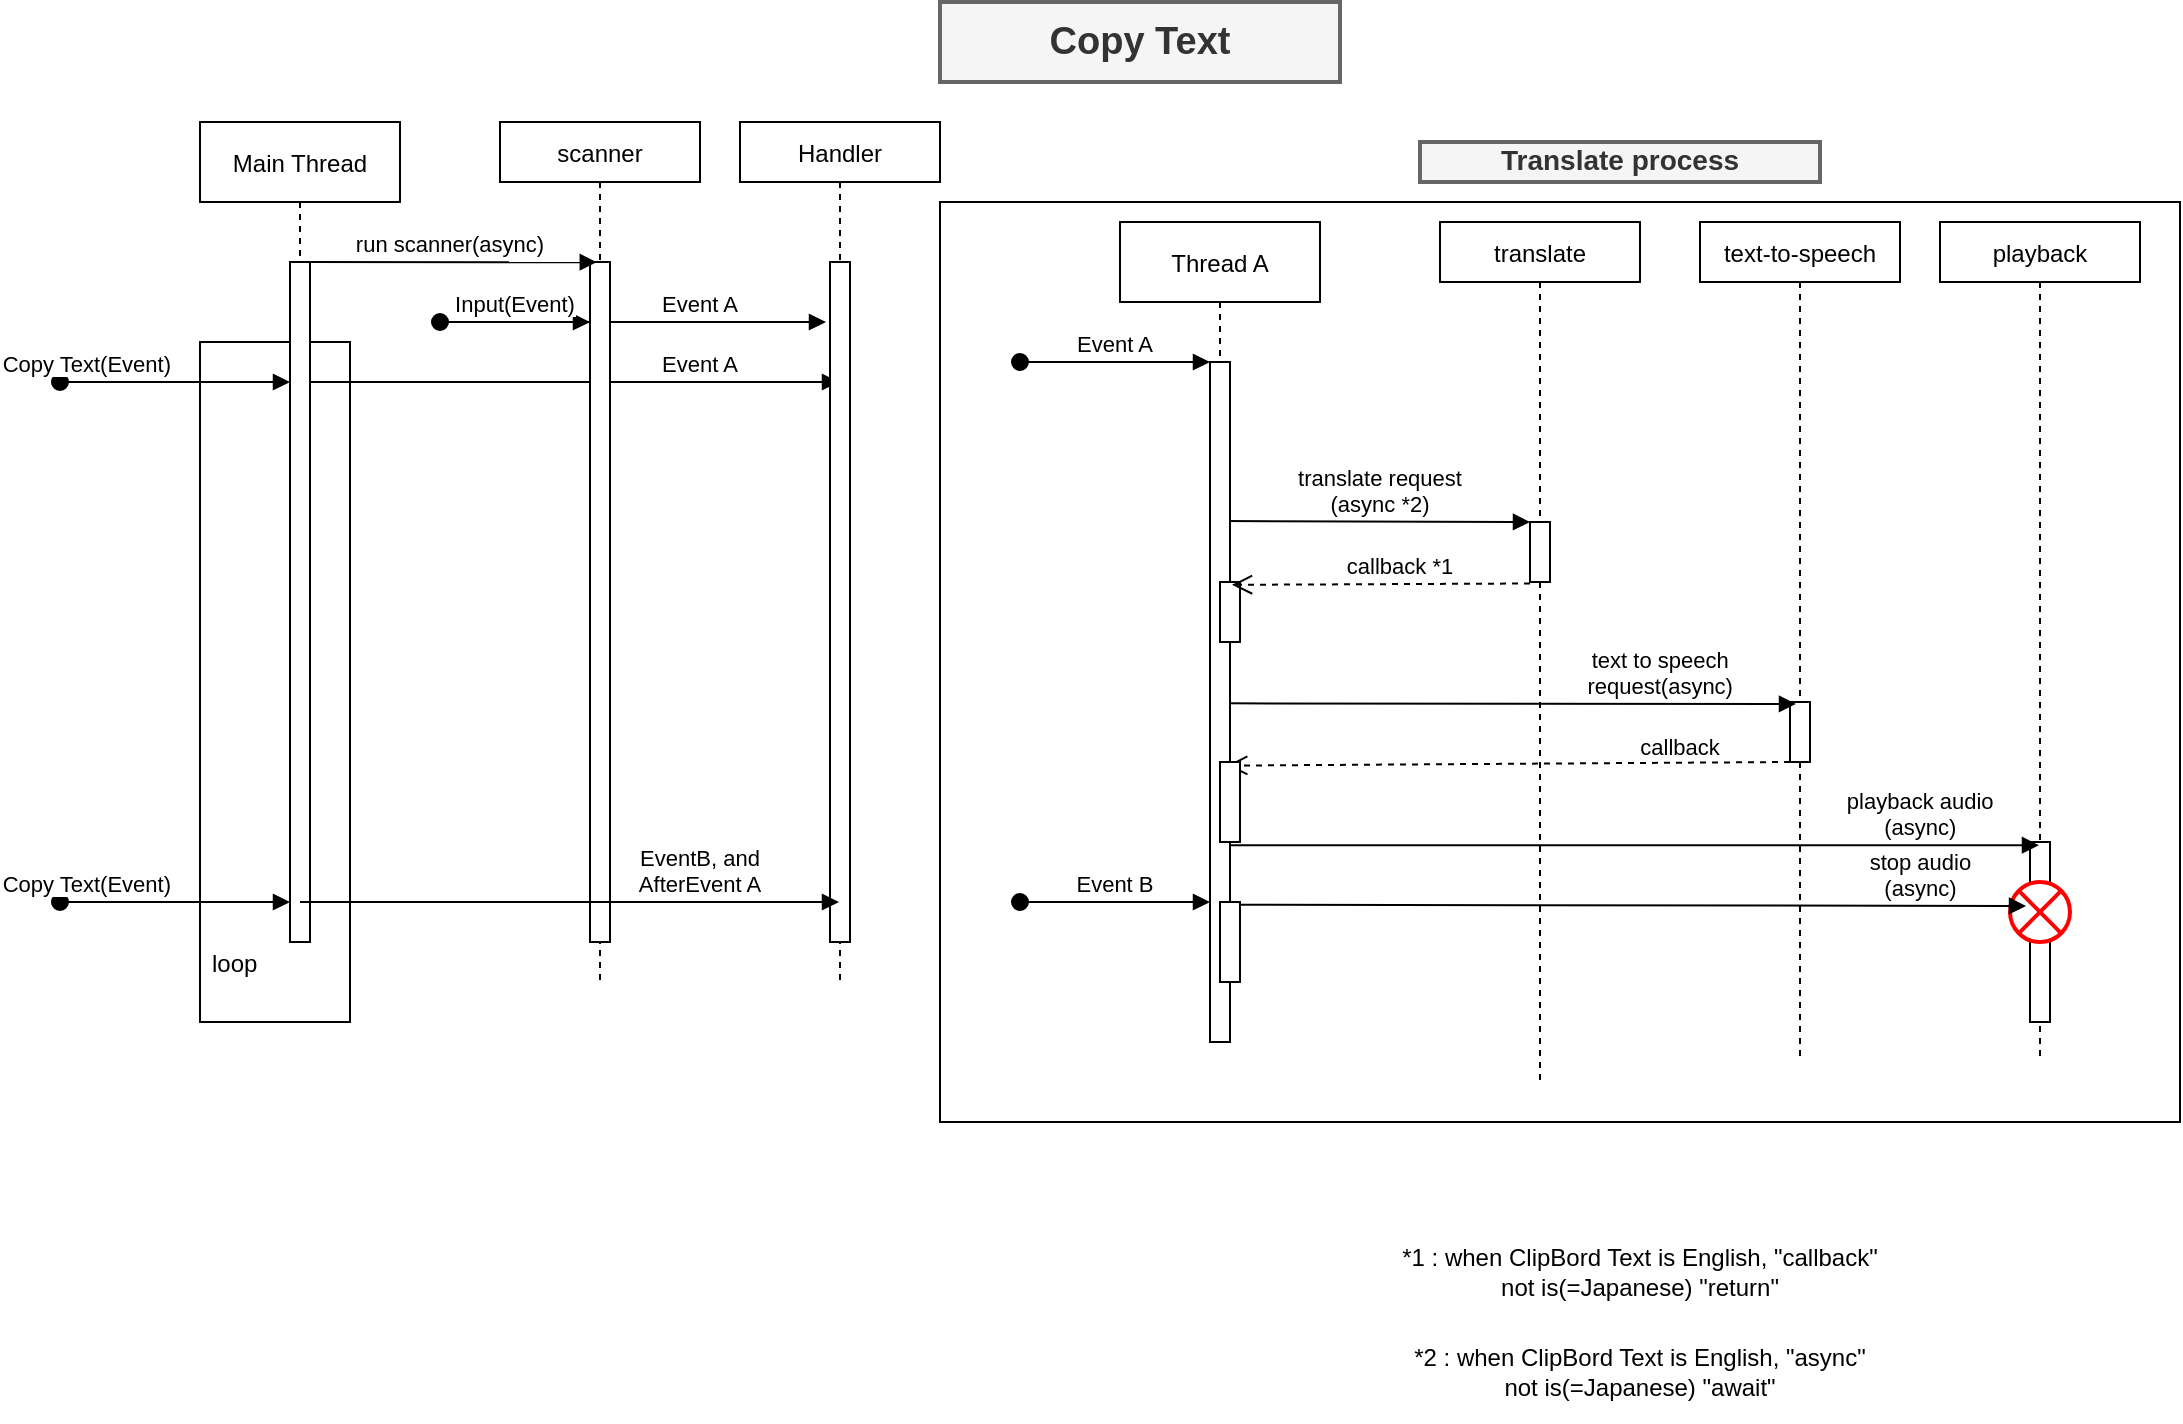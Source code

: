 <mxfile version="14.6.12" type="github">
  <diagram id="kgpKYQtTHZ0yAKxKKP6v" name="Page-1">
    <mxGraphModel dx="2321" dy="645" grid="1" gridSize="10" guides="1" tooltips="1" connect="1" arrows="1" fold="1" page="1" pageScale="1" pageWidth="1100" pageHeight="1700" math="0" shadow="0">
      <root>
        <mxCell id="0" />
        <mxCell id="1" parent="0" />
        <mxCell id="DdBkpnrWH0R67vEJvfOl-33" value="Event A" style="verticalAlign=bottom;endArrow=block;shadow=0;strokeWidth=1;align=center;exitX=0.7;exitY=0.234;exitDx=0;exitDy=0;exitPerimeter=0;" edge="1" parent="1">
          <mxGeometry x="-0.029" relative="1" as="geometry">
            <mxPoint x="-239.5" y="180" as="sourcePoint" />
            <mxPoint x="-117" y="180" as="targetPoint" />
            <mxPoint as="offset" />
          </mxGeometry>
        </mxCell>
        <mxCell id="DdBkpnrWH0R67vEJvfOl-28" value="Event A" style="verticalAlign=bottom;endArrow=block;shadow=0;strokeWidth=1;align=center;exitX=0.7;exitY=0.234;exitDx=0;exitDy=0;exitPerimeter=0;" edge="1" parent="1" target="DdBkpnrWH0R67vEJvfOl-26">
          <mxGeometry x="0.484" relative="1" as="geometry">
            <mxPoint x="-380" y="210.0" as="sourcePoint" />
            <mxPoint x="-227" y="210.44" as="targetPoint" />
            <mxPoint as="offset" />
          </mxGeometry>
        </mxCell>
        <mxCell id="DdBkpnrWH0R67vEJvfOl-20" value="" style="verticalLabelPosition=bottom;verticalAlign=top;html=1;shape=mxgraph.basic.rect;fillColor2=none;strokeWidth=1;size=20;indent=5;shadow=0;fontSize=19;fillColor=none;" vertex="1" parent="1">
          <mxGeometry x="-60" y="120" width="620" height="460" as="geometry" />
        </mxCell>
        <mxCell id="JTx4G79-5E-FjnBDEjon-37" value="playback" style="shape=umlLifeline;perimeter=lifelinePerimeter;container=1;collapsible=0;recursiveResize=0;rounded=0;shadow=0;strokeWidth=1;size=30;" parent="1" vertex="1">
          <mxGeometry x="440" y="130" width="100" height="420" as="geometry" />
        </mxCell>
        <mxCell id="JTx4G79-5E-FjnBDEjon-38" value="" style="points=[];perimeter=orthogonalPerimeter;rounded=0;shadow=0;strokeWidth=1;" parent="JTx4G79-5E-FjnBDEjon-37" vertex="1">
          <mxGeometry x="45" y="310" width="10" height="90" as="geometry" />
        </mxCell>
        <mxCell id="JTx4G79-5E-FjnBDEjon-69" value="" style="shape=sumEllipse;perimeter=ellipsePerimeter;whiteSpace=wrap;html=1;backgroundOutline=1;shadow=0;fontSize=12;strokeWidth=2;align=left;sketch=0;strokeColor=#FF0000;" parent="JTx4G79-5E-FjnBDEjon-37" vertex="1">
          <mxGeometry x="35" y="330" width="30" height="30" as="geometry" />
        </mxCell>
        <mxCell id="JTx4G79-5E-FjnBDEjon-15" value="" style="verticalLabelPosition=bottom;verticalAlign=top;html=1;shape=mxgraph.basic.rect;fillColor2=none;strokeWidth=1;size=20;indent=5;shadow=0;fontSize=19;fillColor=none;" parent="1" vertex="1">
          <mxGeometry x="-430" y="190" width="75" height="340" as="geometry" />
        </mxCell>
        <mxCell id="3nuBFxr9cyL0pnOWT2aG-1" value="Main Thread" style="shape=umlLifeline;perimeter=lifelinePerimeter;container=1;collapsible=0;recursiveResize=0;rounded=0;shadow=0;strokeWidth=1;" parent="1" vertex="1">
          <mxGeometry x="-430" y="80" width="100" height="410" as="geometry" />
        </mxCell>
        <mxCell id="3nuBFxr9cyL0pnOWT2aG-2" value="" style="points=[];perimeter=orthogonalPerimeter;rounded=0;shadow=0;strokeWidth=1;" parent="3nuBFxr9cyL0pnOWT2aG-1" vertex="1">
          <mxGeometry x="45" y="70" width="10" height="340" as="geometry" />
        </mxCell>
        <mxCell id="3nuBFxr9cyL0pnOWT2aG-3" value="Copy Text(Event)" style="verticalAlign=bottom;startArrow=oval;endArrow=block;startSize=8;shadow=0;strokeWidth=1;align=right;" parent="3nuBFxr9cyL0pnOWT2aG-1" target="3nuBFxr9cyL0pnOWT2aG-2" edge="1">
          <mxGeometry relative="1" as="geometry">
            <mxPoint x="-70" y="130" as="sourcePoint" />
          </mxGeometry>
        </mxCell>
        <mxCell id="3nuBFxr9cyL0pnOWT2aG-5" value="translate" style="shape=umlLifeline;perimeter=lifelinePerimeter;container=1;collapsible=0;recursiveResize=0;rounded=0;shadow=0;strokeWidth=1;size=30;" parent="1" vertex="1">
          <mxGeometry x="190" y="130" width="100" height="430" as="geometry" />
        </mxCell>
        <mxCell id="3nuBFxr9cyL0pnOWT2aG-6" value="" style="points=[];perimeter=orthogonalPerimeter;rounded=0;shadow=0;strokeWidth=1;" parent="3nuBFxr9cyL0pnOWT2aG-5" vertex="1">
          <mxGeometry x="45" y="150" width="10" height="30" as="geometry" />
        </mxCell>
        <mxCell id="3nuBFxr9cyL0pnOWT2aG-8" value="translate request&#xa;(async *2)" style="verticalAlign=bottom;endArrow=block;entryX=0;entryY=0;shadow=0;strokeWidth=1;align=center;exitX=0.7;exitY=0.234;exitDx=0;exitDy=0;exitPerimeter=0;" parent="1" source="DdBkpnrWH0R67vEJvfOl-14" target="3nuBFxr9cyL0pnOWT2aG-6" edge="1">
          <mxGeometry x="0.02" relative="1" as="geometry">
            <mxPoint x="-125" y="270" as="sourcePoint" />
            <mxPoint as="offset" />
          </mxGeometry>
        </mxCell>
        <mxCell id="JTx4G79-5E-FjnBDEjon-1" value="text-to-speech" style="shape=umlLifeline;perimeter=lifelinePerimeter;container=1;collapsible=0;recursiveResize=0;rounded=0;shadow=0;strokeWidth=1;size=30;" parent="1" vertex="1">
          <mxGeometry x="320" y="130" width="100" height="420" as="geometry" />
        </mxCell>
        <mxCell id="JTx4G79-5E-FjnBDEjon-11" value="" style="points=[];perimeter=orthogonalPerimeter;rounded=0;shadow=0;strokeWidth=1;" parent="JTx4G79-5E-FjnBDEjon-1" vertex="1">
          <mxGeometry x="45" y="240" width="10" height="30" as="geometry" />
        </mxCell>
        <mxCell id="JTx4G79-5E-FjnBDEjon-5" value="Translate process" style="text;html=1;strokeColor=#666666;fillColor=#f5f5f5;align=center;verticalAlign=bottom;whiteSpace=wrap;rounded=0;strokeWidth=2;perimeterSpacing=0;shadow=0;fontSize=14;fontStyle=1;fontColor=#333333;" parent="1" vertex="1">
          <mxGeometry x="180" y="90" width="200" height="20" as="geometry" />
        </mxCell>
        <mxCell id="JTx4G79-5E-FjnBDEjon-10" value="text to speech &#xa;request(async)" style="verticalAlign=bottom;endArrow=block;shadow=0;strokeWidth=1;entryX=0.3;entryY=0.033;entryDx=0;entryDy=0;entryPerimeter=0;align=center;exitX=0.536;exitY=0.587;exitDx=0;exitDy=0;exitPerimeter=0;" parent="1" source="DdBkpnrWH0R67vEJvfOl-13" target="JTx4G79-5E-FjnBDEjon-11" edge="1">
          <mxGeometry x="0.522" relative="1" as="geometry">
            <mxPoint x="-170" y="371" as="sourcePoint" />
            <mxPoint x="-10" y="330" as="targetPoint" />
            <mxPoint as="offset" />
          </mxGeometry>
        </mxCell>
        <mxCell id="JTx4G79-5E-FjnBDEjon-14" value="callback" style="verticalAlign=bottom;endArrow=open;dashed=1;endSize=8;shadow=0;strokeWidth=1;exitX=0;exitY=1;exitDx=0;exitDy=0;exitPerimeter=0;align=center;entryX=0.36;entryY=0.045;entryDx=0;entryDy=0;entryPerimeter=0;" parent="1" source="JTx4G79-5E-FjnBDEjon-11" target="DdBkpnrWH0R67vEJvfOl-16" edge="1">
          <mxGeometry x="-0.609" y="1" relative="1" as="geometry">
            <mxPoint x="-110" y="400" as="targetPoint" />
            <mxPoint x="-15" y="380.75" as="sourcePoint" />
            <Array as="points" />
            <mxPoint as="offset" />
          </mxGeometry>
        </mxCell>
        <mxCell id="JTx4G79-5E-FjnBDEjon-17" value="loop" style="text;strokeColor=none;fillColor=none;align=left;verticalAlign=middle;spacingLeft=4;spacingRight=4;overflow=hidden;rotatable=0;points=[[0,0.5],[1,0.5]];portConstraint=eastwest;shadow=0;fontSize=12;horizontal=1;" parent="1" vertex="1">
          <mxGeometry x="-430" y="490" width="60" height="20" as="geometry" />
        </mxCell>
        <mxCell id="JTx4G79-5E-FjnBDEjon-39" value="playback audio&#xa;(async)" style="verticalAlign=bottom;endArrow=block;shadow=0;strokeWidth=1;exitX=0.496;exitY=0.76;exitDx=0;exitDy=0;exitPerimeter=0;align=center;" parent="1" source="DdBkpnrWH0R67vEJvfOl-13" target="JTx4G79-5E-FjnBDEjon-37" edge="1">
          <mxGeometry x="0.71" relative="1" as="geometry">
            <mxPoint x="-220" y="440" as="sourcePoint" />
            <mxPoint x="239.5" y="440" as="targetPoint" />
            <mxPoint as="offset" />
          </mxGeometry>
        </mxCell>
        <mxCell id="JTx4G79-5E-FjnBDEjon-67" value="stop audio&#xa;(async)" style="verticalAlign=bottom;endArrow=block;shadow=0;strokeWidth=1;entryX=0.267;entryY=0.4;entryDx=0;entryDy=0;entryPerimeter=0;align=center;exitX=1.02;exitY=0.798;exitDx=0;exitDy=0;exitPerimeter=0;" parent="1" source="DdBkpnrWH0R67vEJvfOl-14" target="JTx4G79-5E-FjnBDEjon-69" edge="1">
          <mxGeometry x="0.734" relative="1" as="geometry">
            <mxPoint x="-230" y="470" as="sourcePoint" />
            <mxPoint x="220" y="470" as="targetPoint" />
            <mxPoint as="offset" />
            <Array as="points" />
          </mxGeometry>
        </mxCell>
        <mxCell id="JTx4G79-5E-FjnBDEjon-74" value="*1 : when ClipBord Text is English, &quot;callback&quot;&lt;br&gt;not is(=Japanese) &quot;return&quot;" style="text;html=1;strokeColor=none;fillColor=none;align=center;verticalAlign=middle;whiteSpace=wrap;rounded=0;shadow=0;sketch=0;fontSize=12;" parent="1" vertex="1">
          <mxGeometry x="160" y="630" width="260" height="50" as="geometry" />
        </mxCell>
        <mxCell id="JTx4G79-5E-FjnBDEjon-76" value="*2 : when ClipBord Text is English, &quot;async&quot;&lt;br&gt;not is(=Japanese) &quot;await&quot;" style="text;html=1;strokeColor=none;fillColor=none;align=center;verticalAlign=middle;whiteSpace=wrap;rounded=0;shadow=0;sketch=0;fontSize=12;" parent="1" vertex="1">
          <mxGeometry x="160" y="680" width="260" height="50" as="geometry" />
        </mxCell>
        <mxCell id="DdBkpnrWH0R67vEJvfOl-2" value="scanner" style="shape=umlLifeline;perimeter=lifelinePerimeter;container=1;collapsible=0;recursiveResize=0;rounded=0;shadow=0;strokeWidth=1;size=30;" vertex="1" parent="1">
          <mxGeometry x="-280" y="80" width="100" height="430" as="geometry" />
        </mxCell>
        <mxCell id="DdBkpnrWH0R67vEJvfOl-3" value="" style="points=[];perimeter=orthogonalPerimeter;rounded=0;shadow=0;strokeWidth=1;" vertex="1" parent="DdBkpnrWH0R67vEJvfOl-2">
          <mxGeometry x="45" y="70" width="10" height="340" as="geometry" />
        </mxCell>
        <mxCell id="DdBkpnrWH0R67vEJvfOl-4" value="run scanner(async)" style="verticalAlign=bottom;endArrow=block;entryX=0.484;entryY=0.163;shadow=0;strokeWidth=1;align=center;entryDx=0;entryDy=0;entryPerimeter=0;" edge="1" parent="1" target="DdBkpnrWH0R67vEJvfOl-2">
          <mxGeometry relative="1" as="geometry">
            <mxPoint x="-378" y="150" as="sourcePoint" />
            <mxPoint x="80" y="150" as="targetPoint" />
          </mxGeometry>
        </mxCell>
        <mxCell id="DdBkpnrWH0R67vEJvfOl-5" value="Input(Event)" style="verticalAlign=bottom;startArrow=oval;endArrow=block;startSize=8;shadow=0;strokeWidth=1;align=center;" edge="1" parent="1">
          <mxGeometry relative="1" as="geometry">
            <mxPoint x="-310" y="180" as="sourcePoint" />
            <mxPoint x="-235" y="180" as="targetPoint" />
            <Array as="points">
              <mxPoint x="-260" y="180" />
            </Array>
          </mxGeometry>
        </mxCell>
        <mxCell id="DdBkpnrWH0R67vEJvfOl-13" value="Thread A" style="shape=umlLifeline;perimeter=lifelinePerimeter;container=1;collapsible=0;recursiveResize=0;rounded=0;shadow=0;strokeWidth=1;" vertex="1" parent="1">
          <mxGeometry x="30" y="130" width="100" height="410" as="geometry" />
        </mxCell>
        <mxCell id="DdBkpnrWH0R67vEJvfOl-14" value="" style="points=[];perimeter=orthogonalPerimeter;rounded=0;shadow=0;strokeWidth=1;" vertex="1" parent="DdBkpnrWH0R67vEJvfOl-13">
          <mxGeometry x="45" y="70" width="10" height="340" as="geometry" />
        </mxCell>
        <mxCell id="DdBkpnrWH0R67vEJvfOl-16" value="" style="points=[];perimeter=orthogonalPerimeter;rounded=0;shadow=0;strokeWidth=1;" vertex="1" parent="DdBkpnrWH0R67vEJvfOl-13">
          <mxGeometry x="50" y="270" width="10" height="40" as="geometry" />
        </mxCell>
        <mxCell id="DdBkpnrWH0R67vEJvfOl-17" value="" style="points=[];perimeter=orthogonalPerimeter;rounded=0;shadow=0;strokeWidth=1;" vertex="1" parent="DdBkpnrWH0R67vEJvfOl-13">
          <mxGeometry x="50" y="180" width="10" height="30" as="geometry" />
        </mxCell>
        <mxCell id="DdBkpnrWH0R67vEJvfOl-18" value="" style="points=[];perimeter=orthogonalPerimeter;rounded=0;shadow=0;strokeWidth=1;" vertex="1" parent="DdBkpnrWH0R67vEJvfOl-13">
          <mxGeometry x="50" y="340" width="10" height="40" as="geometry" />
        </mxCell>
        <mxCell id="3nuBFxr9cyL0pnOWT2aG-7" value="callback *1" style="verticalAlign=bottom;endArrow=open;dashed=1;endSize=8;shadow=0;strokeWidth=1;exitX=0;exitY=1.025;exitDx=0;exitDy=0;exitPerimeter=0;align=center;entryX=0.6;entryY=0.047;entryDx=0;entryDy=0;entryPerimeter=0;" parent="1" source="3nuBFxr9cyL0pnOWT2aG-6" target="DdBkpnrWH0R67vEJvfOl-17" edge="1">
          <mxGeometry x="-0.128" relative="1" as="geometry">
            <mxPoint x="130" y="320" as="targetPoint" />
            <mxPoint x="21" y="360" as="sourcePoint" />
            <Array as="points" />
            <mxPoint as="offset" />
          </mxGeometry>
        </mxCell>
        <mxCell id="DdBkpnrWH0R67vEJvfOl-21" value="Copy Text" style="text;html=1;strokeColor=#666666;fillColor=#f5f5f5;align=center;verticalAlign=middle;whiteSpace=wrap;rounded=0;strokeWidth=2;perimeterSpacing=0;shadow=0;fontSize=19;fontStyle=1;fontColor=#333333;" vertex="1" parent="1">
          <mxGeometry x="-60" y="20" width="200" height="40" as="geometry" />
        </mxCell>
        <mxCell id="DdBkpnrWH0R67vEJvfOl-26" value="Handler" style="shape=umlLifeline;perimeter=lifelinePerimeter;container=1;collapsible=0;recursiveResize=0;rounded=0;shadow=0;strokeWidth=1;size=30;" vertex="1" parent="1">
          <mxGeometry x="-160" y="80" width="100" height="430" as="geometry" />
        </mxCell>
        <mxCell id="DdBkpnrWH0R67vEJvfOl-27" value="" style="points=[];perimeter=orthogonalPerimeter;rounded=0;shadow=0;strokeWidth=1;" vertex="1" parent="DdBkpnrWH0R67vEJvfOl-26">
          <mxGeometry x="45" y="70" width="10" height="340" as="geometry" />
        </mxCell>
        <mxCell id="DdBkpnrWH0R67vEJvfOl-30" value="Event A" style="verticalAlign=bottom;startArrow=oval;endArrow=block;startSize=8;shadow=0;strokeWidth=1;align=center;" edge="1" parent="1">
          <mxGeometry relative="1" as="geometry">
            <mxPoint x="-20" y="200" as="sourcePoint" />
            <mxPoint x="75" y="200" as="targetPoint" />
          </mxGeometry>
        </mxCell>
        <mxCell id="DdBkpnrWH0R67vEJvfOl-31" value="Event B" style="verticalAlign=bottom;startArrow=oval;endArrow=block;startSize=8;shadow=0;strokeWidth=1;align=center;" edge="1" parent="1">
          <mxGeometry relative="1" as="geometry">
            <mxPoint x="-20" y="470" as="sourcePoint" />
            <mxPoint x="75" y="470" as="targetPoint" />
          </mxGeometry>
        </mxCell>
        <mxCell id="DdBkpnrWH0R67vEJvfOl-34" value="EventB, and &#xa;AfterEvent A" style="verticalAlign=bottom;endArrow=block;shadow=0;strokeWidth=1;align=center;exitX=0.7;exitY=0.234;exitDx=0;exitDy=0;exitPerimeter=0;" edge="1" parent="1">
          <mxGeometry x="0.484" relative="1" as="geometry">
            <mxPoint x="-380" y="470" as="sourcePoint" />
            <mxPoint x="-110.5" y="470" as="targetPoint" />
            <mxPoint as="offset" />
          </mxGeometry>
        </mxCell>
        <mxCell id="DdBkpnrWH0R67vEJvfOl-35" value="Copy Text(Event)" style="verticalAlign=bottom;startArrow=oval;endArrow=block;startSize=8;shadow=0;strokeWidth=1;align=right;" edge="1" parent="1">
          <mxGeometry relative="1" as="geometry">
            <mxPoint x="-500" y="470" as="sourcePoint" />
            <mxPoint x="-385" y="470" as="targetPoint" />
          </mxGeometry>
        </mxCell>
      </root>
    </mxGraphModel>
  </diagram>
</mxfile>
